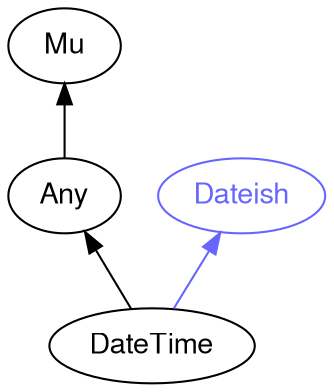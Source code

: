 digraph "perl6-type-graph" {
    rankdir=BT;
    splines=polyline;
    overlap=false; 
    graph [truecolor=true bgcolor="#FFFFFF"];
    // Types
    "DateTime" [color="#000000", fontcolor="#000000", href="/type/DateTime", fontname="FreeSans"];
    "Mu" [color="#000000", fontcolor="#000000", href="/type/Mu", fontname="FreeSans"];
    "Any" [color="#000000", fontcolor="#000000", href="/type/Any", fontname="FreeSans"];
    "Dateish" [color="#6666FF", fontcolor="#6666FF", href="/type/Dateish", fontname="FreeSans"];

    // Superclasses
    "DateTime" -> "Any" [color="#000000"];
    "Any" -> "Mu" [color="#000000"];

    // Roles
    "DateTime" -> "Dateish" [color="#6666FF"];
}
